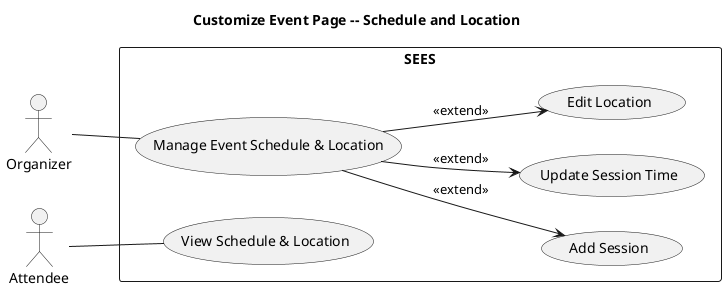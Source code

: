 @startuml
title Customize Event Page -- Schedule and Location
left to right direction
actor "Organizer" as org
actor "Attendee" as attendee
 
rectangle SEES {
  usecase "Manage Event Schedule & Location" as U2
  usecase "Add Session" as U2a
  usecase "Update Session Time" as U2b
  usecase "Edit Location" as U2c
  usecase "View Schedule & Location" as U2d
}
 
org -- U2
attendee -- U2d
 
'U2 "includes" these sub-tasks:
U2 --> U2a : <<extend>>
U2 --> U2b : <<extend>>
U2 --> U2c : <<extend>>
@enduml

